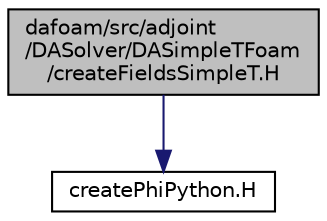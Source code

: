 digraph "dafoam/src/adjoint/DASolver/DASimpleTFoam/createFieldsSimpleT.H"
{
  bgcolor="transparent";
  edge [fontname="Helvetica",fontsize="10",labelfontname="Helvetica",labelfontsize="10"];
  node [fontname="Helvetica",fontsize="10",shape=record];
  Node0 [label="dafoam/src/adjoint\l/DASolver/DASimpleTFoam\l/createFieldsSimpleT.H",height=0.2,width=0.4,color="black", fillcolor="grey75", style="filled", fontcolor="black"];
  Node0 -> Node1 [color="midnightblue",fontsize="10",style="solid",fontname="Helvetica"];
  Node1 [label="createPhiPython.H",height=0.2,width=0.4,color="black",URL="$createPhiPython_8H.html"];
}
